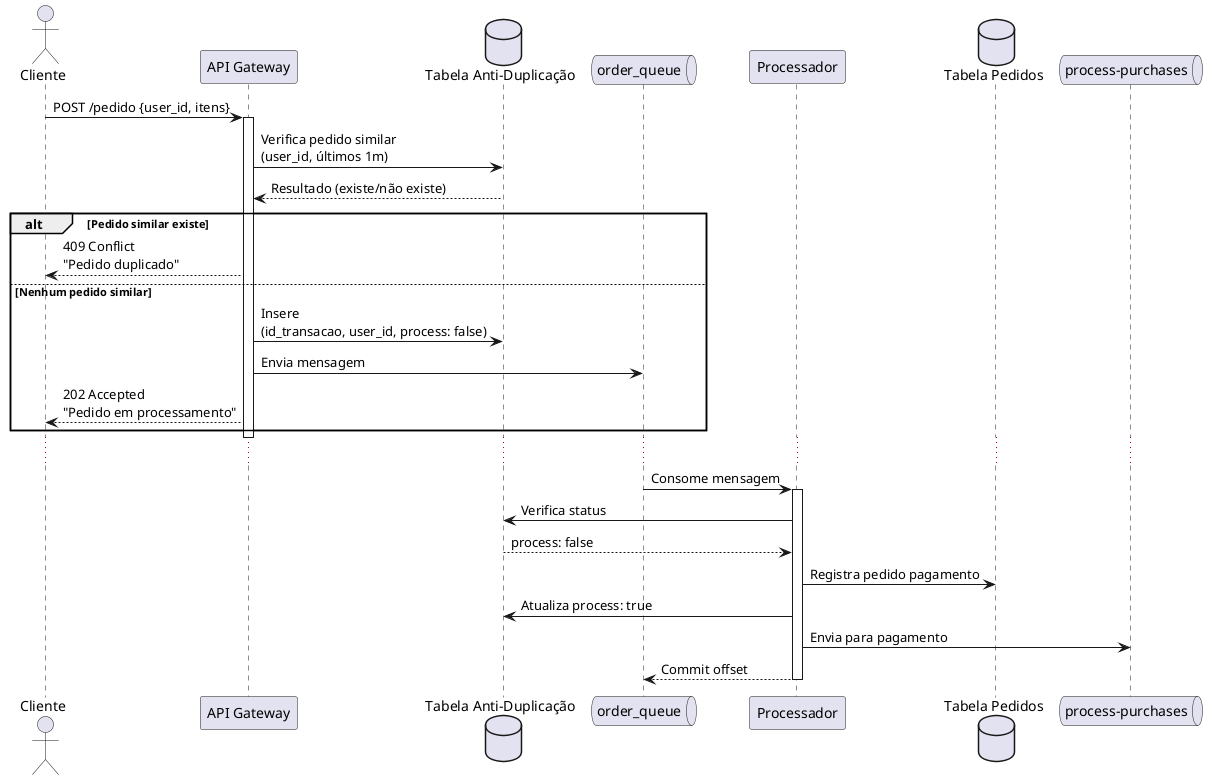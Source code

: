 @startuml process_purchases_flow
actor Cliente
participant "API Gateway" as Gateway
database "Tabela Anti-Duplicação" as AntiDup
queue "order_queue" as OrderQueue
participant "Processador" as Processor
database "Tabela Pedidos" as Orders
queue "process-purchases" as ProcessPurchases

Cliente -> Gateway: POST /pedido {user_id, itens}
activate Gateway

Gateway -> AntiDup: Verifica pedido similar\n(user_id, últimos 1m)
AntiDup --> Gateway: Resultado (existe/não existe)

alt Pedido similar existe
    Gateway --> Cliente: 409 Conflict\n"Pedido duplicado"
else Nenhum pedido similar
    Gateway -> AntiDup: Insere\n(id_transacao, user_id, process: false)
    Gateway -> OrderQueue: Envia mensagem
    Gateway --> Cliente: 202 Accepted\n"Pedido em processamento"
end

deactivate Gateway

...

OrderQueue -> Processor: Consome mensagem
activate Processor

Processor -> AntiDup: Verifica status
AntiDup --> Processor: process: false

Processor -> Orders: Registra pedido pagamento
Processor -> AntiDup: Atualiza process: true
Processor -> ProcessPurchases: Envia para pagamento
Processor --> OrderQueue: Commit offset

deactivate Processor
@enduml